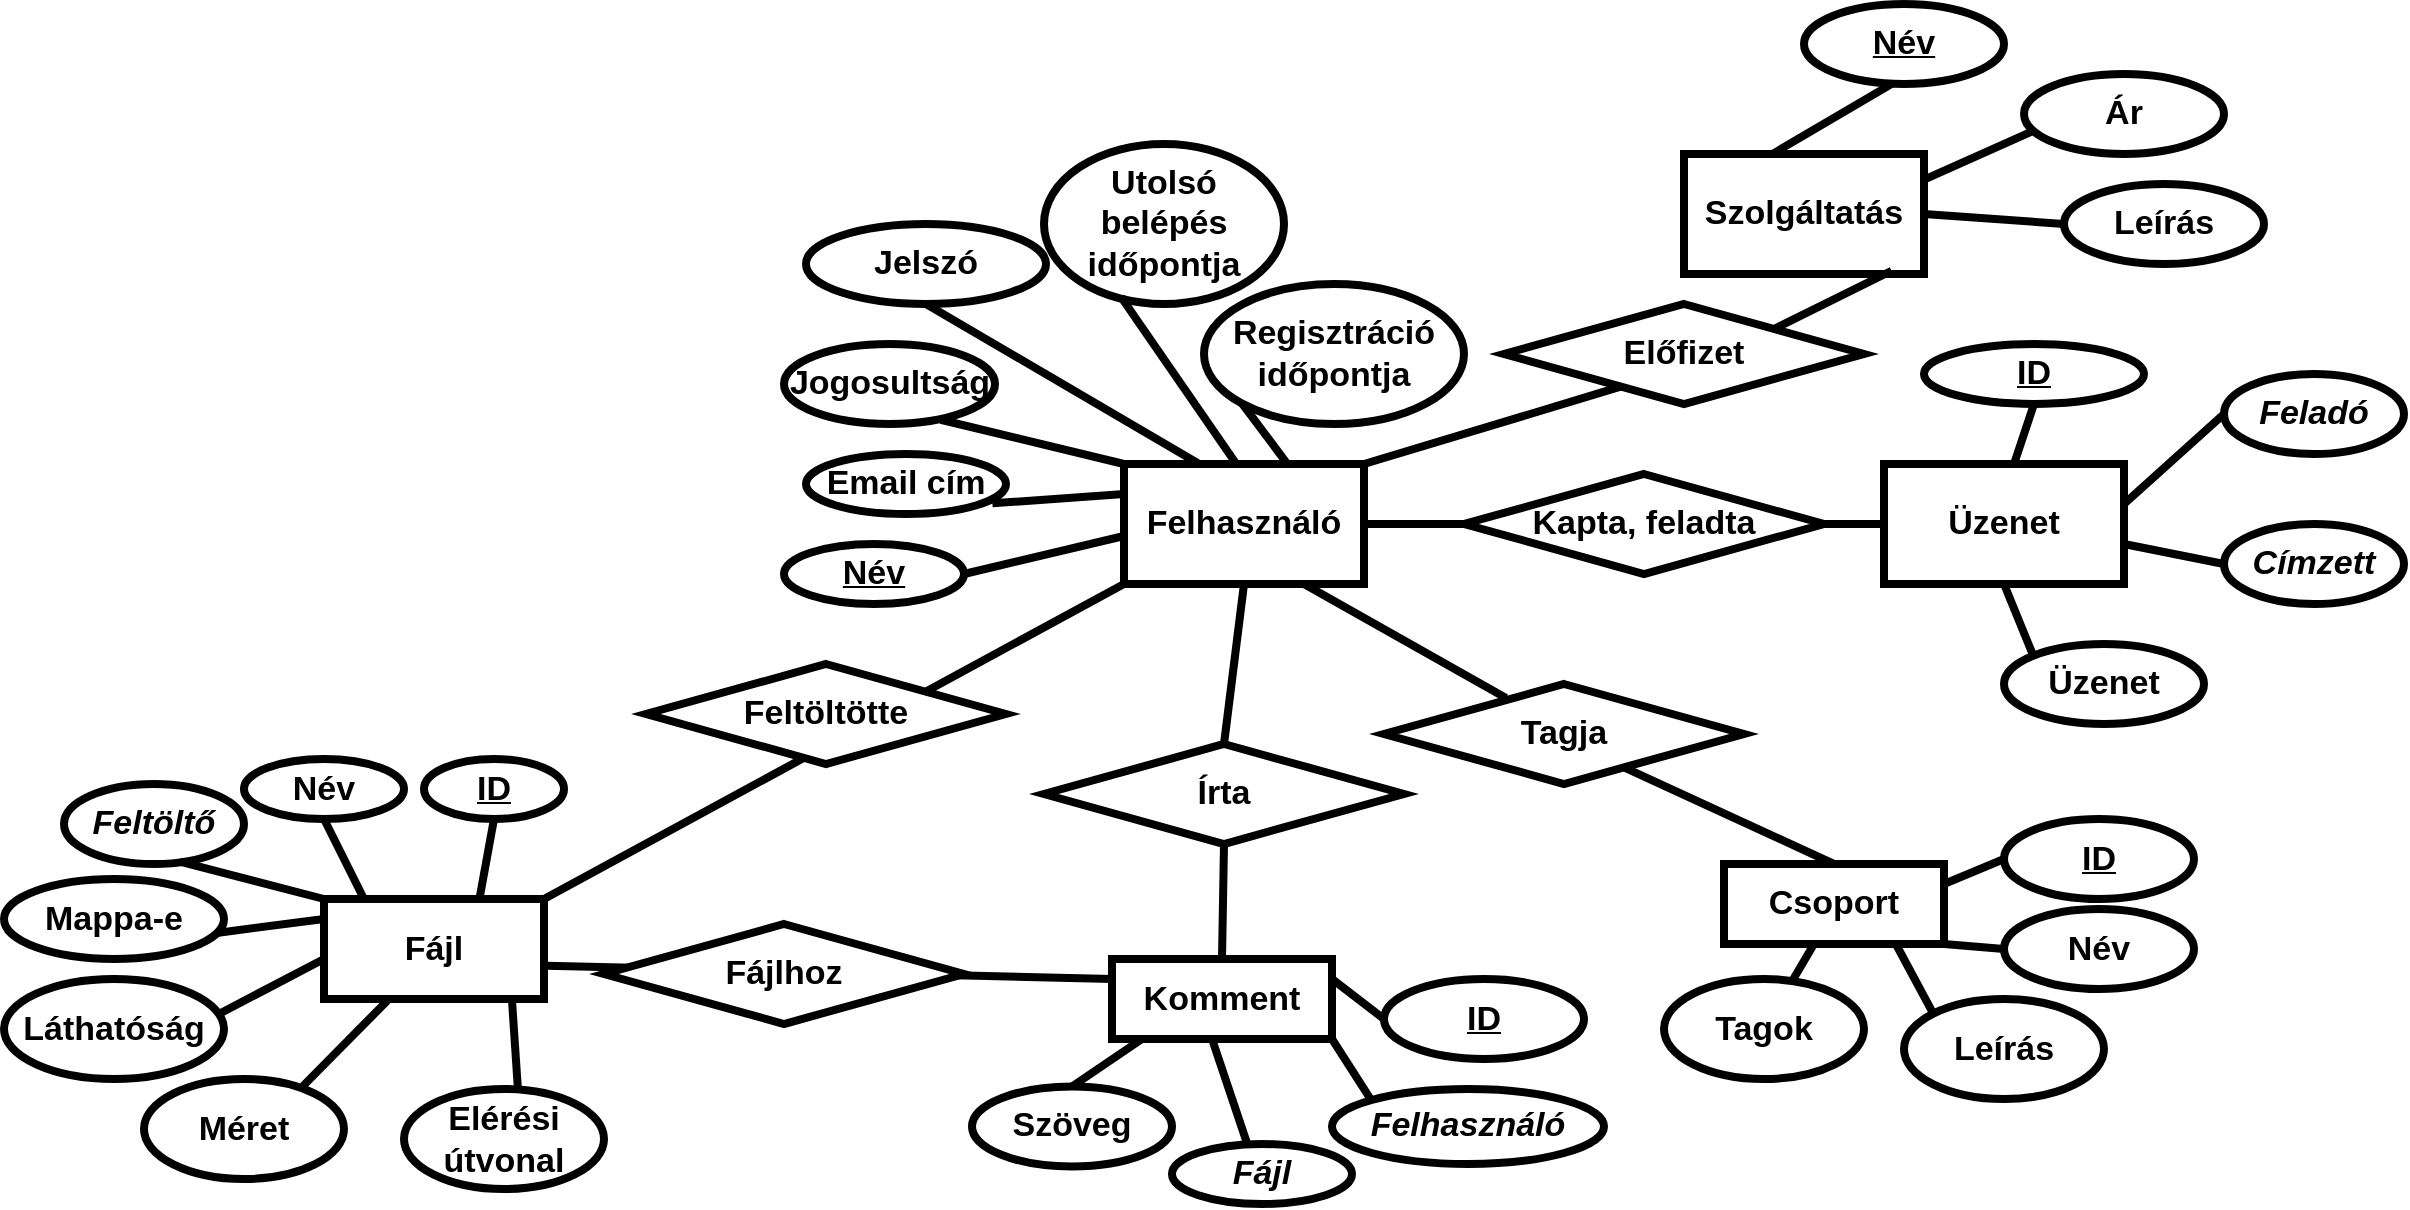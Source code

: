 <mxfile version="24.0.1" type="device">
  <diagram name="1 oldal" id="5TdHOTauzGluXEEo5yKR">
    <mxGraphModel dx="134" dy="1697" grid="1" gridSize="10" guides="1" tooltips="1" connect="1" arrows="1" fold="1" page="1" pageScale="1" pageWidth="827" pageHeight="1169" math="0" shadow="0">
      <root>
        <mxCell id="0" />
        <mxCell id="1" parent="0" />
        <mxCell id="JkMfQ_BEQlya6kLGIv96-18" value="ID" style="ellipse;whiteSpace=wrap;html=1;fontStyle=5;fontSize=17;strokeWidth=4;" vertex="1" parent="1">
          <mxGeometry x="1190" y="-582.5" width="70" height="30" as="geometry" />
        </mxCell>
        <mxCell id="JkMfQ_BEQlya6kLGIv96-19" value="Mappa-e" style="ellipse;whiteSpace=wrap;html=1;fontSize=17;strokeWidth=4;fontStyle=1" vertex="1" parent="1">
          <mxGeometry x="980" y="-522.5" width="110" height="40" as="geometry" />
        </mxCell>
        <mxCell id="JkMfQ_BEQlya6kLGIv96-20" value="Elérési útvonal" style="ellipse;whiteSpace=wrap;html=1;fontSize=17;strokeWidth=4;fontStyle=1" vertex="1" parent="1">
          <mxGeometry x="1180" y="-417.5" width="100" height="50" as="geometry" />
        </mxCell>
        <mxCell id="JkMfQ_BEQlya6kLGIv96-21" value="Méret" style="ellipse;whiteSpace=wrap;html=1;fontSize=17;strokeWidth=4;fontStyle=1" vertex="1" parent="1">
          <mxGeometry x="1050" y="-422.5" width="100" height="50" as="geometry" />
        </mxCell>
        <mxCell id="JkMfQ_BEQlya6kLGIv96-22" value="Feltöltő" style="ellipse;whiteSpace=wrap;html=1;fontStyle=3;fontSize=17;strokeWidth=4;" vertex="1" parent="1">
          <mxGeometry x="1010" y="-570" width="90" height="40" as="geometry" />
        </mxCell>
        <mxCell id="JkMfQ_BEQlya6kLGIv96-23" value="Láthatóság" style="ellipse;whiteSpace=wrap;html=1;fontSize=17;strokeWidth=4;fontStyle=1" vertex="1" parent="1">
          <mxGeometry x="980" y="-472.5" width="110" height="50" as="geometry" />
        </mxCell>
        <mxCell id="JkMfQ_BEQlya6kLGIv96-35" value="Felhasználó" style="rounded=0;whiteSpace=wrap;html=1;fontSize=17;strokeWidth=4;fontStyle=1" vertex="1" parent="1">
          <mxGeometry x="1540" y="-730" width="120" height="60" as="geometry" />
        </mxCell>
        <mxCell id="JkMfQ_BEQlya6kLGIv96-36" value="Szolgáltatás" style="rounded=0;whiteSpace=wrap;html=1;fontSize=17;strokeWidth=4;fontStyle=1" vertex="1" parent="1">
          <mxGeometry x="1820" y="-885" width="120" height="60" as="geometry" />
        </mxCell>
        <mxCell id="JkMfQ_BEQlya6kLGIv96-37" value="Csoport" style="rounded=0;whiteSpace=wrap;html=1;fontSize=17;strokeWidth=4;fontStyle=1" vertex="1" parent="1">
          <mxGeometry x="1840" y="-530" width="110" height="40" as="geometry" />
        </mxCell>
        <mxCell id="JkMfQ_BEQlya6kLGIv96-38" value="Fájl" style="rounded=0;whiteSpace=wrap;html=1;fontSize=17;strokeWidth=4;fontStyle=1" vertex="1" parent="1">
          <mxGeometry x="1140" y="-512.5" width="110" height="50" as="geometry" />
        </mxCell>
        <mxCell id="JkMfQ_BEQlya6kLGIv96-39" value="Komment" style="rounded=0;whiteSpace=wrap;html=1;fontSize=17;strokeWidth=4;fontStyle=1" vertex="1" parent="1">
          <mxGeometry x="1534" y="-482.5" width="110" height="40" as="geometry" />
        </mxCell>
        <mxCell id="JkMfQ_BEQlya6kLGIv96-40" value="Üzenet" style="rounded=0;whiteSpace=wrap;html=1;fontSize=17;strokeWidth=4;fontStyle=1" vertex="1" parent="1">
          <mxGeometry x="1920" y="-730" width="120" height="60" as="geometry" />
        </mxCell>
        <mxCell id="JkMfQ_BEQlya6kLGIv96-41" value="" style="endArrow=none;html=1;rounded=0;exitX=0.324;exitY=0.827;exitDx=0;exitDy=0;entryX=1;entryY=0;entryDx=0;entryDy=0;exitPerimeter=0;fontSize=17;strokeWidth=4;fontStyle=1" edge="1" parent="1" source="JkMfQ_BEQlya6kLGIv96-53" target="JkMfQ_BEQlya6kLGIv96-35">
          <mxGeometry width="50" height="50" relative="1" as="geometry">
            <mxPoint x="2035" y="-340" as="sourcePoint" />
            <mxPoint x="2115" y="-810" as="targetPoint" />
          </mxGeometry>
        </mxCell>
        <mxCell id="JkMfQ_BEQlya6kLGIv96-42" value="" style="endArrow=none;html=1;rounded=0;exitX=0.5;exitY=0;exitDx=0;exitDy=0;entryX=0.5;entryY=1;entryDx=0;entryDy=0;fontSize=17;strokeWidth=4;fontStyle=1" edge="1" parent="1" source="JkMfQ_BEQlya6kLGIv96-50" target="JkMfQ_BEQlya6kLGIv96-35">
          <mxGeometry width="50" height="50" relative="1" as="geometry">
            <mxPoint x="2020" y="-660" as="sourcePoint" />
            <mxPoint x="1670" y="-690" as="targetPoint" />
          </mxGeometry>
        </mxCell>
        <mxCell id="JkMfQ_BEQlya6kLGIv96-43" value="" style="endArrow=none;html=1;rounded=0;entryX=1;entryY=0.5;entryDx=0;entryDy=0;exitX=0;exitY=0.5;exitDx=0;exitDy=0;fontSize=17;strokeWidth=4;fontStyle=1" edge="1" parent="1" source="JkMfQ_BEQlya6kLGIv96-40" target="JkMfQ_BEQlya6kLGIv96-35">
          <mxGeometry width="50" height="50" relative="1" as="geometry">
            <mxPoint x="1910" y="-710" as="sourcePoint" />
            <mxPoint x="1670" y="-690" as="targetPoint" />
          </mxGeometry>
        </mxCell>
        <mxCell id="JkMfQ_BEQlya6kLGIv96-44" value="" style="endArrow=none;html=1;rounded=0;entryX=0.75;entryY=1;entryDx=0;entryDy=0;exitX=0.339;exitY=0.14;exitDx=0;exitDy=0;exitPerimeter=0;fontSize=17;strokeWidth=4;fontStyle=1" edge="1" parent="1" source="JkMfQ_BEQlya6kLGIv96-52" target="JkMfQ_BEQlya6kLGIv96-35">
          <mxGeometry width="50" height="50" relative="1" as="geometry">
            <mxPoint x="1690" y="-320" as="sourcePoint" />
            <mxPoint x="1780" y="-500" as="targetPoint" />
          </mxGeometry>
        </mxCell>
        <mxCell id="JkMfQ_BEQlya6kLGIv96-45" value="" style="endArrow=none;html=1;rounded=0;entryX=1;entryY=0;entryDx=0;entryDy=0;exitX=0;exitY=1;exitDx=0;exitDy=0;fontSize=17;strokeWidth=4;fontStyle=1" edge="1" parent="1" source="JkMfQ_BEQlya6kLGIv96-35" target="JkMfQ_BEQlya6kLGIv96-38">
          <mxGeometry width="50" height="50" relative="1" as="geometry">
            <mxPoint x="1730" y="-450" as="sourcePoint" />
            <mxPoint x="1780" y="-500" as="targetPoint" />
          </mxGeometry>
        </mxCell>
        <mxCell id="JkMfQ_BEQlya6kLGIv96-46" value="" style="endArrow=none;html=1;rounded=0;entryX=0;entryY=0.25;entryDx=0;entryDy=0;exitX=1.009;exitY=0.667;exitDx=0;exitDy=0;exitPerimeter=0;fontSize=17;strokeWidth=4;fontStyle=1" edge="1" parent="1" source="JkMfQ_BEQlya6kLGIv96-38" target="JkMfQ_BEQlya6kLGIv96-39">
          <mxGeometry width="50" height="50" relative="1" as="geometry">
            <mxPoint x="1400" y="-510" as="sourcePoint" />
            <mxPoint x="1780" y="-500" as="targetPoint" />
          </mxGeometry>
        </mxCell>
        <mxCell id="JkMfQ_BEQlya6kLGIv96-47" value="Feltöltötte" style="rhombus;whiteSpace=wrap;html=1;fontSize=17;strokeWidth=4;fontStyle=1" vertex="1" parent="1">
          <mxGeometry x="1301" y="-630" width="180" height="50" as="geometry" />
        </mxCell>
        <mxCell id="JkMfQ_BEQlya6kLGIv96-48" value="Fájlhoz" style="rhombus;whiteSpace=wrap;html=1;fontSize=17;strokeWidth=4;fontStyle=1" vertex="1" parent="1">
          <mxGeometry x="1280" y="-500" width="180" height="50" as="geometry" />
        </mxCell>
        <mxCell id="JkMfQ_BEQlya6kLGIv96-51" value="" style="endArrow=none;html=1;rounded=0;exitX=0.5;exitY=0;exitDx=0;exitDy=0;entryX=0.5;entryY=1;entryDx=0;entryDy=0;fontSize=17;strokeWidth=4;fontStyle=1" edge="1" parent="1" source="JkMfQ_BEQlya6kLGIv96-39" target="JkMfQ_BEQlya6kLGIv96-50">
          <mxGeometry width="50" height="50" relative="1" as="geometry">
            <mxPoint x="1555" y="-470" as="sourcePoint" />
            <mxPoint x="1600" y="-670" as="targetPoint" />
          </mxGeometry>
        </mxCell>
        <mxCell id="JkMfQ_BEQlya6kLGIv96-50" value="Írta" style="rhombus;whiteSpace=wrap;html=1;fontSize=17;strokeWidth=4;fontStyle=1" vertex="1" parent="1">
          <mxGeometry x="1500" y="-590" width="180" height="50" as="geometry" />
        </mxCell>
        <mxCell id="JkMfQ_BEQlya6kLGIv96-54" value="Kapta, feladta" style="rhombus;whiteSpace=wrap;html=1;fontSize=17;strokeWidth=4;fontStyle=1" vertex="1" parent="1">
          <mxGeometry x="1710" y="-725" width="180" height="50" as="geometry" />
        </mxCell>
        <mxCell id="JkMfQ_BEQlya6kLGIv96-55" value="" style="endArrow=none;html=1;rounded=0;entryX=0.75;entryY=1;entryDx=0;entryDy=0;exitX=0.5;exitY=0;exitDx=0;exitDy=0;fontSize=17;strokeWidth=4;fontStyle=1" edge="1" parent="1" source="JkMfQ_BEQlya6kLGIv96-37" target="JkMfQ_BEQlya6kLGIv96-52">
          <mxGeometry width="50" height="50" relative="1" as="geometry">
            <mxPoint x="1895" y="-530" as="sourcePoint" />
            <mxPoint x="1630" y="-670" as="targetPoint" />
          </mxGeometry>
        </mxCell>
        <mxCell id="JkMfQ_BEQlya6kLGIv96-52" value="Tagja" style="rhombus;whiteSpace=wrap;html=1;fontSize=17;strokeWidth=4;fontStyle=1" vertex="1" parent="1">
          <mxGeometry x="1670" y="-620" width="180" height="50" as="geometry" />
        </mxCell>
        <mxCell id="JkMfQ_BEQlya6kLGIv96-57" value="Név" style="ellipse;whiteSpace=wrap;html=1;fontStyle=5;fontSize=17;strokeWidth=4;" vertex="1" parent="1">
          <mxGeometry x="1880" y="-960" width="100" height="40" as="geometry" />
        </mxCell>
        <mxCell id="JkMfQ_BEQlya6kLGIv96-58" value="Ár" style="ellipse;whiteSpace=wrap;html=1;fontSize=17;strokeWidth=4;fontStyle=1" vertex="1" parent="1">
          <mxGeometry x="1990" y="-925" width="100" height="40" as="geometry" />
        </mxCell>
        <mxCell id="JkMfQ_BEQlya6kLGIv96-59" value="Leírás" style="ellipse;whiteSpace=wrap;html=1;fontSize=17;strokeWidth=4;fontStyle=1" vertex="1" parent="1">
          <mxGeometry x="2010" y="-870" width="100" height="40" as="geometry" />
        </mxCell>
        <mxCell id="JkMfQ_BEQlya6kLGIv96-60" value="Név" style="ellipse;whiteSpace=wrap;html=1;fontStyle=5;fontSize=17;strokeWidth=4;" vertex="1" parent="1">
          <mxGeometry x="1370" y="-690" width="90" height="30" as="geometry" />
        </mxCell>
        <mxCell id="JkMfQ_BEQlya6kLGIv96-61" value="Email cím" style="ellipse;whiteSpace=wrap;html=1;fontSize=17;strokeWidth=4;fontStyle=1" vertex="1" parent="1">
          <mxGeometry x="1381" y="-735" width="100" height="30" as="geometry" />
        </mxCell>
        <mxCell id="JkMfQ_BEQlya6kLGIv96-62" value="Jelszó" style="ellipse;whiteSpace=wrap;html=1;fontSize=17;strokeWidth=4;fontStyle=1" vertex="1" parent="1">
          <mxGeometry x="1381" y="-850" width="120" height="40" as="geometry" />
        </mxCell>
        <mxCell id="JkMfQ_BEQlya6kLGIv96-63" value="Utolsó belépés időpontja" style="ellipse;whiteSpace=wrap;html=1;fontSize=17;strokeWidth=4;fontStyle=1" vertex="1" parent="1">
          <mxGeometry x="1500" y="-890" width="120" height="80" as="geometry" />
        </mxCell>
        <mxCell id="JkMfQ_BEQlya6kLGIv96-64" value="Jogosultság" style="ellipse;whiteSpace=wrap;html=1;fontSize=17;strokeWidth=4;fontStyle=1" vertex="1" parent="1">
          <mxGeometry x="1370" y="-790" width="105.5" height="40" as="geometry" />
        </mxCell>
        <mxCell id="JkMfQ_BEQlya6kLGIv96-65" value="ID" style="ellipse;whiteSpace=wrap;html=1;fontStyle=5;fontSize=17;strokeWidth=4;" vertex="1" parent="1">
          <mxGeometry x="1940" y="-790" width="110" height="30" as="geometry" />
        </mxCell>
        <mxCell id="JkMfQ_BEQlya6kLGIv96-66" value="Feladó" style="ellipse;whiteSpace=wrap;html=1;fontStyle=3;fontSize=17;strokeWidth=4;" vertex="1" parent="1">
          <mxGeometry x="2090" y="-775" width="90" height="40" as="geometry" />
        </mxCell>
        <mxCell id="JkMfQ_BEQlya6kLGIv96-67" value="Címzett" style="ellipse;whiteSpace=wrap;html=1;fontStyle=3;fontSize=17;strokeWidth=4;" vertex="1" parent="1">
          <mxGeometry x="2090" y="-700" width="90" height="40" as="geometry" />
        </mxCell>
        <mxCell id="JkMfQ_BEQlya6kLGIv96-68" value="Üzenet" style="ellipse;whiteSpace=wrap;html=1;fontSize=17;strokeWidth=4;fontStyle=1" vertex="1" parent="1">
          <mxGeometry x="1980" y="-640" width="100" height="40" as="geometry" />
        </mxCell>
        <mxCell id="JkMfQ_BEQlya6kLGIv96-69" value="ID" style="ellipse;whiteSpace=wrap;html=1;fontStyle=5;fontSize=17;strokeWidth=4;" vertex="1" parent="1">
          <mxGeometry x="1980" y="-552.5" width="95" height="40" as="geometry" />
        </mxCell>
        <mxCell id="JkMfQ_BEQlya6kLGIv96-70" value="Leírás" style="ellipse;whiteSpace=wrap;html=1;fontSize=17;strokeWidth=4;fontStyle=1" vertex="1" parent="1">
          <mxGeometry x="1930" y="-462.5" width="100" height="50" as="geometry" />
        </mxCell>
        <mxCell id="JkMfQ_BEQlya6kLGIv96-71" value="Tagok" style="ellipse;whiteSpace=wrap;html=1;fontSize=17;strokeWidth=4;fontStyle=1" vertex="1" parent="1">
          <mxGeometry x="1810" y="-472.5" width="100" height="50" as="geometry" />
        </mxCell>
        <mxCell id="JkMfQ_BEQlya6kLGIv96-72" value="ID" style="ellipse;whiteSpace=wrap;html=1;fontStyle=5;fontSize=17;strokeWidth=4;" vertex="1" parent="1">
          <mxGeometry x="1670" y="-472.5" width="100" height="40" as="geometry" />
        </mxCell>
        <mxCell id="JkMfQ_BEQlya6kLGIv96-73" value="Fájl" style="ellipse;whiteSpace=wrap;html=1;fontStyle=3;fontSize=17;strokeWidth=4;" vertex="1" parent="1">
          <mxGeometry x="1564" y="-390" width="90" height="30" as="geometry" />
        </mxCell>
        <mxCell id="JkMfQ_BEQlya6kLGIv96-74" value="Felhasználó" style="ellipse;whiteSpace=wrap;html=1;fontStyle=3;fontSize=17;strokeWidth=4;" vertex="1" parent="1">
          <mxGeometry x="1644" y="-417.5" width="136" height="37.5" as="geometry" />
        </mxCell>
        <mxCell id="JkMfQ_BEQlya6kLGIv96-75" value="Szöveg" style="ellipse;whiteSpace=wrap;html=1;fontSize=17;strokeWidth=4;fontStyle=1" vertex="1" parent="1">
          <mxGeometry x="1464" y="-418.75" width="100" height="40" as="geometry" />
        </mxCell>
        <mxCell id="JkMfQ_BEQlya6kLGIv96-76" value="" style="endArrow=none;html=1;rounded=0;entryX=0.5;entryY=1;entryDx=0;entryDy=0;exitX=0.709;exitY=-0.03;exitDx=0;exitDy=0;exitPerimeter=0;fontSize=17;strokeWidth=4;fontStyle=1" edge="1" parent="1" source="JkMfQ_BEQlya6kLGIv96-38" target="JkMfQ_BEQlya6kLGIv96-18">
          <mxGeometry width="50" height="50" relative="1" as="geometry">
            <mxPoint x="1480" y="-462.5" as="sourcePoint" />
            <mxPoint x="1530" y="-512.5" as="targetPoint" />
          </mxGeometry>
        </mxCell>
        <mxCell id="JkMfQ_BEQlya6kLGIv96-77" value="" style="endArrow=none;html=1;rounded=0;entryX=0;entryY=0;entryDx=0;entryDy=0;exitX=0.644;exitY=0.971;exitDx=0;exitDy=0;exitPerimeter=0;fontSize=17;strokeWidth=4;fontStyle=1" edge="1" parent="1" source="JkMfQ_BEQlya6kLGIv96-22" target="JkMfQ_BEQlya6kLGIv96-38">
          <mxGeometry width="50" height="50" relative="1" as="geometry">
            <mxPoint x="1145" y="-422.5" as="sourcePoint" />
            <mxPoint x="1160" y="-512.5" as="targetPoint" />
          </mxGeometry>
        </mxCell>
        <mxCell id="JkMfQ_BEQlya6kLGIv96-78" value="" style="endArrow=none;html=1;rounded=0;entryX=0.5;entryY=1;entryDx=0;entryDy=0;exitX=0.975;exitY=0.671;exitDx=0;exitDy=0;exitPerimeter=0;fontSize=17;strokeWidth=4;fontStyle=1" edge="1" parent="1" source="JkMfQ_BEQlya6kLGIv96-19">
          <mxGeometry width="50" height="50" relative="1" as="geometry">
            <mxPoint x="1125" y="-412.5" as="sourcePoint" />
            <mxPoint x="1140" y="-502.5" as="targetPoint" />
          </mxGeometry>
        </mxCell>
        <mxCell id="JkMfQ_BEQlya6kLGIv96-79" value="" style="endArrow=none;html=1;rounded=0;entryX=0.5;entryY=1;entryDx=0;entryDy=0;exitX=0.968;exitY=0.36;exitDx=0;exitDy=0;exitPerimeter=0;fontSize=17;strokeWidth=4;fontStyle=1" edge="1" parent="1" source="JkMfQ_BEQlya6kLGIv96-23">
          <mxGeometry width="50" height="50" relative="1" as="geometry">
            <mxPoint x="1070" y="-467.5" as="sourcePoint" />
            <mxPoint x="1140" y="-482.5" as="targetPoint" />
          </mxGeometry>
        </mxCell>
        <mxCell id="JkMfQ_BEQlya6kLGIv96-80" value="" style="endArrow=none;html=1;rounded=0;entryX=0.3;entryY=0.99;entryDx=0;entryDy=0;exitX=0.795;exitY=0.07;exitDx=0;exitDy=0;exitPerimeter=0;entryPerimeter=0;fontSize=17;strokeWidth=4;fontStyle=1" edge="1" parent="1" source="JkMfQ_BEQlya6kLGIv96-21" target="JkMfQ_BEQlya6kLGIv96-38">
          <mxGeometry width="50" height="50" relative="1" as="geometry">
            <mxPoint x="1125" y="-372.5" as="sourcePoint" />
            <mxPoint x="1140" y="-462.5" as="targetPoint" />
          </mxGeometry>
        </mxCell>
        <mxCell id="JkMfQ_BEQlya6kLGIv96-81" value="" style="endArrow=none;html=1;rounded=0;entryX=0.855;entryY=1.03;entryDx=0;entryDy=0;exitX=0.57;exitY=0.015;exitDx=0;exitDy=0;exitPerimeter=0;entryPerimeter=0;fontSize=17;strokeWidth=4;fontStyle=1" edge="1" parent="1" source="JkMfQ_BEQlya6kLGIv96-20" target="JkMfQ_BEQlya6kLGIv96-38">
          <mxGeometry width="50" height="50" relative="1" as="geometry">
            <mxPoint x="1160" y="-372.5" as="sourcePoint" />
            <mxPoint x="1175" y="-462.5" as="targetPoint" />
          </mxGeometry>
        </mxCell>
        <mxCell id="JkMfQ_BEQlya6kLGIv96-82" value="" style="endArrow=none;html=1;rounded=0;entryX=0;entryY=0.6;entryDx=0;entryDy=0;exitX=1;exitY=0.5;exitDx=0;exitDy=0;entryPerimeter=0;fontSize=17;strokeWidth=4;fontStyle=1" edge="1" parent="1" source="JkMfQ_BEQlya6kLGIv96-60" target="JkMfQ_BEQlya6kLGIv96-35">
          <mxGeometry width="50" height="50" relative="1" as="geometry">
            <mxPoint x="1525" y="-620" as="sourcePoint" />
            <mxPoint x="1540" y="-710" as="targetPoint" />
          </mxGeometry>
        </mxCell>
        <mxCell id="JkMfQ_BEQlya6kLGIv96-83" value="" style="endArrow=none;html=1;rounded=0;entryX=0;entryY=0.25;entryDx=0;entryDy=0;exitX=0.932;exitY=0.822;exitDx=0;exitDy=0;exitPerimeter=0;fontSize=17;strokeWidth=4;fontStyle=1" edge="1" parent="1" source="JkMfQ_BEQlya6kLGIv96-61" target="JkMfQ_BEQlya6kLGIv96-35">
          <mxGeometry width="50" height="50" relative="1" as="geometry">
            <mxPoint x="1525" y="-640" as="sourcePoint" />
            <mxPoint x="1540" y="-730" as="targetPoint" />
          </mxGeometry>
        </mxCell>
        <mxCell id="JkMfQ_BEQlya6kLGIv96-84" value="" style="endArrow=none;html=1;rounded=0;entryX=0;entryY=0;entryDx=0;entryDy=0;exitX=0.743;exitY=0.947;exitDx=0;exitDy=0;exitPerimeter=0;fontSize=17;strokeWidth=4;fontStyle=1" edge="1" parent="1" source="JkMfQ_BEQlya6kLGIv96-64" target="JkMfQ_BEQlya6kLGIv96-35">
          <mxGeometry width="50" height="50" relative="1" as="geometry">
            <mxPoint x="1550" y="-640" as="sourcePoint" />
            <mxPoint x="1565" y="-730" as="targetPoint" />
          </mxGeometry>
        </mxCell>
        <mxCell id="JkMfQ_BEQlya6kLGIv96-85" value="" style="endArrow=none;html=1;rounded=0;entryX=0.31;entryY=-0.004;entryDx=0;entryDy=0;exitX=0.5;exitY=1;exitDx=0;exitDy=0;entryPerimeter=0;fontSize=17;strokeWidth=4;fontStyle=1" edge="1" parent="1" source="JkMfQ_BEQlya6kLGIv96-62" target="JkMfQ_BEQlya6kLGIv96-35">
          <mxGeometry width="50" height="50" relative="1" as="geometry">
            <mxPoint x="1645" y="-640" as="sourcePoint" />
            <mxPoint x="1660" y="-730" as="targetPoint" />
          </mxGeometry>
        </mxCell>
        <mxCell id="JkMfQ_BEQlya6kLGIv96-86" value="" style="endArrow=none;html=1;rounded=0;exitX=0.321;exitY=0.956;exitDx=0;exitDy=0;entryX=0.466;entryY=-0.007;entryDx=0;entryDy=0;entryPerimeter=0;exitPerimeter=0;fontSize=17;strokeWidth=4;fontStyle=1" edge="1" parent="1" source="JkMfQ_BEQlya6kLGIv96-63" target="JkMfQ_BEQlya6kLGIv96-35">
          <mxGeometry width="50" height="50" relative="1" as="geometry">
            <mxPoint x="1635" y="-610" as="sourcePoint" />
            <mxPoint x="1660" y="-720" as="targetPoint" />
          </mxGeometry>
        </mxCell>
        <mxCell id="JkMfQ_BEQlya6kLGIv96-87" value="" style="endArrow=none;html=1;rounded=0;entryX=0.5;entryY=1;entryDx=0;entryDy=0;exitX=0.5;exitY=0;exitDx=0;exitDy=0;fontSize=17;strokeWidth=4;fontStyle=1" edge="1" parent="1" source="JkMfQ_BEQlya6kLGIv96-75">
          <mxGeometry width="50" height="50" relative="1" as="geometry">
            <mxPoint x="1534" y="-352.5" as="sourcePoint" />
            <mxPoint x="1549" y="-442.5" as="targetPoint" />
          </mxGeometry>
        </mxCell>
        <mxCell id="JkMfQ_BEQlya6kLGIv96-88" value="" style="endArrow=none;html=1;rounded=0;entryX=0.5;entryY=1;entryDx=0;entryDy=0;exitX=0;exitY=0;exitDx=0;exitDy=0;fontSize=17;strokeWidth=4;fontStyle=1" edge="1" parent="1" source="JkMfQ_BEQlya6kLGIv96-74">
          <mxGeometry width="50" height="50" relative="1" as="geometry">
            <mxPoint x="1629" y="-352.5" as="sourcePoint" />
            <mxPoint x="1644" y="-442.5" as="targetPoint" />
          </mxGeometry>
        </mxCell>
        <mxCell id="JkMfQ_BEQlya6kLGIv96-89" value="" style="endArrow=none;html=1;rounded=0;entryX=0.5;entryY=1;entryDx=0;entryDy=0;exitX=0.418;exitY=-0.002;exitDx=0;exitDy=0;exitPerimeter=0;fontSize=17;strokeWidth=4;fontStyle=1" edge="1" parent="1" source="JkMfQ_BEQlya6kLGIv96-73">
          <mxGeometry width="50" height="50" relative="1" as="geometry">
            <mxPoint x="1569" y="-352.5" as="sourcePoint" />
            <mxPoint x="1584" y="-442.5" as="targetPoint" />
          </mxGeometry>
        </mxCell>
        <mxCell id="JkMfQ_BEQlya6kLGIv96-90" value="" style="endArrow=none;html=1;rounded=0;entryX=0.5;entryY=1;entryDx=0;entryDy=0;exitX=0;exitY=0.5;exitDx=0;exitDy=0;fontSize=17;strokeWidth=4;fontStyle=1" edge="1" parent="1" source="JkMfQ_BEQlya6kLGIv96-72">
          <mxGeometry width="50" height="50" relative="1" as="geometry">
            <mxPoint x="1629" y="-382.5" as="sourcePoint" />
            <mxPoint x="1644" y="-472.5" as="targetPoint" />
          </mxGeometry>
        </mxCell>
        <mxCell id="JkMfQ_BEQlya6kLGIv96-91" value="" style="endArrow=none;html=1;rounded=0;entryX=1;entryY=0.25;entryDx=0;entryDy=0;exitX=0;exitY=0.5;exitDx=0;exitDy=0;fontSize=17;strokeWidth=4;fontStyle=1" edge="1" parent="1" source="JkMfQ_BEQlya6kLGIv96-69" target="JkMfQ_BEQlya6kLGIv96-37">
          <mxGeometry width="50" height="50" relative="1" as="geometry">
            <mxPoint x="1935" y="-430" as="sourcePoint" />
            <mxPoint x="1950" y="-520" as="targetPoint" />
          </mxGeometry>
        </mxCell>
        <mxCell id="JkMfQ_BEQlya6kLGIv96-92" value="" style="endArrow=none;html=1;rounded=0;entryX=0.786;entryY=1.025;entryDx=0;entryDy=0;exitX=0;exitY=0;exitDx=0;exitDy=0;entryPerimeter=0;fontSize=17;strokeWidth=4;fontStyle=1" edge="1" parent="1" source="JkMfQ_BEQlya6kLGIv96-70" target="JkMfQ_BEQlya6kLGIv96-37">
          <mxGeometry width="50" height="50" relative="1" as="geometry">
            <mxPoint x="1935" y="-400" as="sourcePoint" />
            <mxPoint x="1950" y="-490" as="targetPoint" />
          </mxGeometry>
        </mxCell>
        <mxCell id="JkMfQ_BEQlya6kLGIv96-93" value="" style="endArrow=none;html=1;rounded=0;entryX=0.5;entryY=1;entryDx=0;entryDy=0;fontSize=17;strokeWidth=4;fontStyle=1" edge="1" parent="1" source="JkMfQ_BEQlya6kLGIv96-71">
          <mxGeometry width="50" height="50" relative="1" as="geometry">
            <mxPoint x="1870" y="-400" as="sourcePoint" />
            <mxPoint x="1885" y="-490" as="targetPoint" />
          </mxGeometry>
        </mxCell>
        <mxCell id="JkMfQ_BEQlya6kLGIv96-95" value="" style="endArrow=none;html=1;rounded=0;entryX=0.5;entryY=1;entryDx=0;entryDy=0;exitX=0.5;exitY=1;exitDx=0;exitDy=0;fontSize=17;strokeWidth=4;fontStyle=1" edge="1" parent="1" source="JkMfQ_BEQlya6kLGIv96-65">
          <mxGeometry width="50" height="50" relative="1" as="geometry">
            <mxPoint x="1970" y="-640" as="sourcePoint" />
            <mxPoint x="1985" y="-730" as="targetPoint" />
          </mxGeometry>
        </mxCell>
        <mxCell id="JkMfQ_BEQlya6kLGIv96-96" value="" style="endArrow=none;html=1;rounded=0;entryX=0.5;entryY=1;entryDx=0;entryDy=0;exitX=0;exitY=0.5;exitDx=0;exitDy=0;fontSize=17;strokeWidth=4;fontStyle=1" edge="1" parent="1" source="JkMfQ_BEQlya6kLGIv96-66">
          <mxGeometry width="50" height="50" relative="1" as="geometry">
            <mxPoint x="2025" y="-620" as="sourcePoint" />
            <mxPoint x="2040" y="-710" as="targetPoint" />
          </mxGeometry>
        </mxCell>
        <mxCell id="JkMfQ_BEQlya6kLGIv96-97" value="" style="endArrow=none;html=1;rounded=0;entryX=0.5;entryY=1;entryDx=0;entryDy=0;exitX=0;exitY=0;exitDx=0;exitDy=0;fontSize=17;strokeWidth=4;fontStyle=1" edge="1" parent="1" source="JkMfQ_BEQlya6kLGIv96-68">
          <mxGeometry width="50" height="50" relative="1" as="geometry">
            <mxPoint x="1965" y="-580" as="sourcePoint" />
            <mxPoint x="1980" y="-670" as="targetPoint" />
          </mxGeometry>
        </mxCell>
        <mxCell id="JkMfQ_BEQlya6kLGIv96-98" value="" style="endArrow=none;html=1;rounded=0;entryX=0.5;entryY=1;entryDx=0;entryDy=0;exitX=0;exitY=0.5;exitDx=0;exitDy=0;fontSize=17;strokeWidth=4;fontStyle=1" edge="1" parent="1" source="JkMfQ_BEQlya6kLGIv96-67">
          <mxGeometry width="50" height="50" relative="1" as="geometry">
            <mxPoint x="2025" y="-600" as="sourcePoint" />
            <mxPoint x="2040" y="-690" as="targetPoint" />
          </mxGeometry>
        </mxCell>
        <mxCell id="JkMfQ_BEQlya6kLGIv96-99" value="" style="endArrow=none;html=1;rounded=0;entryX=0.439;entryY=0.998;entryDx=0;entryDy=0;exitX=0.364;exitY=0.005;exitDx=0;exitDy=0;exitPerimeter=0;entryPerimeter=0;fontSize=17;strokeWidth=4;fontStyle=1" edge="1" parent="1" source="JkMfQ_BEQlya6kLGIv96-36" target="JkMfQ_BEQlya6kLGIv96-57">
          <mxGeometry width="50" height="50" relative="1" as="geometry">
            <mxPoint x="1860" y="-880" as="sourcePoint" />
            <mxPoint x="1875" y="-970" as="targetPoint" />
          </mxGeometry>
        </mxCell>
        <mxCell id="JkMfQ_BEQlya6kLGIv96-100" value="" style="endArrow=none;html=1;rounded=0;entryX=0.041;entryY=0.717;entryDx=0;entryDy=0;exitX=0.998;exitY=0.215;exitDx=0;exitDy=0;entryPerimeter=0;exitPerimeter=0;fontSize=17;strokeWidth=4;fontStyle=1" edge="1" parent="1" source="JkMfQ_BEQlya6kLGIv96-36" target="JkMfQ_BEQlya6kLGIv96-58">
          <mxGeometry width="50" height="50" relative="1" as="geometry">
            <mxPoint x="1950" y="-890" as="sourcePoint" />
            <mxPoint x="1965" y="-980" as="targetPoint" />
          </mxGeometry>
        </mxCell>
        <mxCell id="JkMfQ_BEQlya6kLGIv96-101" value="" style="endArrow=none;html=1;rounded=0;entryX=1;entryY=0.5;entryDx=0;entryDy=0;exitX=0;exitY=0.5;exitDx=0;exitDy=0;fontSize=17;strokeWidth=4;fontStyle=1" edge="1" parent="1" source="JkMfQ_BEQlya6kLGIv96-59" target="JkMfQ_BEQlya6kLGIv96-36">
          <mxGeometry width="50" height="50" relative="1" as="geometry">
            <mxPoint x="1935" y="-800" as="sourcePoint" />
            <mxPoint x="1950" y="-890" as="targetPoint" />
          </mxGeometry>
        </mxCell>
        <mxCell id="JkMfQ_BEQlya6kLGIv96-102" value="Regisztráció időpontja" style="ellipse;whiteSpace=wrap;html=1;fontSize=17;strokeWidth=4;fontStyle=1" vertex="1" parent="1">
          <mxGeometry x="1580" y="-820" width="130" height="70" as="geometry" />
        </mxCell>
        <mxCell id="JkMfQ_BEQlya6kLGIv96-103" value="" style="endArrow=none;html=1;rounded=0;exitX=0;exitY=1;exitDx=0;exitDy=0;entryX=0.682;entryY=0.003;entryDx=0;entryDy=0;entryPerimeter=0;fontSize=17;strokeWidth=4;fontStyle=1" edge="1" parent="1" source="JkMfQ_BEQlya6kLGIv96-102" target="JkMfQ_BEQlya6kLGIv96-35">
          <mxGeometry width="50" height="50" relative="1" as="geometry">
            <mxPoint x="1575" y="-812" as="sourcePoint" />
            <mxPoint x="1606" y="-720" as="targetPoint" />
          </mxGeometry>
        </mxCell>
        <mxCell id="JkMfQ_BEQlya6kLGIv96-105" value="Név" style="ellipse;whiteSpace=wrap;html=1;fontSize=17;strokeWidth=4;fontStyle=1" vertex="1" parent="1">
          <mxGeometry x="1100" y="-582.5" width="80" height="30" as="geometry" />
        </mxCell>
        <mxCell id="JkMfQ_BEQlya6kLGIv96-106" value="" style="endArrow=none;html=1;rounded=0;entryX=0.5;entryY=1;entryDx=0;entryDy=0;exitX=0.709;exitY=-0.03;exitDx=0;exitDy=0;exitPerimeter=0;fontSize=17;strokeWidth=4;fontStyle=1" edge="1" parent="1" target="JkMfQ_BEQlya6kLGIv96-105">
          <mxGeometry width="50" height="50" relative="1" as="geometry">
            <mxPoint x="1160" y="-512.5" as="sourcePoint" />
            <mxPoint x="1167" y="-550.5" as="targetPoint" />
          </mxGeometry>
        </mxCell>
        <mxCell id="JkMfQ_BEQlya6kLGIv96-107" value="Név" style="ellipse;whiteSpace=wrap;html=1;fontStyle=1;fontSize=17;strokeWidth=4;" vertex="1" parent="1">
          <mxGeometry x="1980" y="-507.5" width="95" height="40" as="geometry" />
        </mxCell>
        <mxCell id="JkMfQ_BEQlya6kLGIv96-108" value="" style="endArrow=none;html=1;rounded=0;entryX=1;entryY=1;entryDx=0;entryDy=0;exitX=0;exitY=0.5;exitDx=0;exitDy=0;fontSize=17;strokeWidth=4;fontStyle=1" edge="1" parent="1" source="JkMfQ_BEQlya6kLGIv96-107" target="JkMfQ_BEQlya6kLGIv96-37">
          <mxGeometry width="50" height="50" relative="1" as="geometry">
            <mxPoint x="1935" y="-385" as="sourcePoint" />
            <mxPoint x="1950" y="-475" as="targetPoint" />
          </mxGeometry>
        </mxCell>
        <mxCell id="JkMfQ_BEQlya6kLGIv96-109" value="" style="endArrow=none;html=1;rounded=0;exitX=0.865;exitY=0.973;exitDx=0;exitDy=0;entryX=1;entryY=0;entryDx=0;entryDy=0;fontSize=17;exitPerimeter=0;strokeWidth=4;fontStyle=1" edge="1" parent="1" source="JkMfQ_BEQlya6kLGIv96-36" target="JkMfQ_BEQlya6kLGIv96-53">
          <mxGeometry width="50" height="50" relative="1" as="geometry">
            <mxPoint x="1840" y="-820" as="sourcePoint" />
            <mxPoint x="1660" y="-730" as="targetPoint" />
          </mxGeometry>
        </mxCell>
        <mxCell id="JkMfQ_BEQlya6kLGIv96-53" value="Előfizet" style="rhombus;whiteSpace=wrap;html=1;fontSize=17;strokeWidth=4;fontStyle=1" vertex="1" parent="1">
          <mxGeometry x="1730" y="-810" width="180" height="50" as="geometry" />
        </mxCell>
      </root>
    </mxGraphModel>
  </diagram>
</mxfile>
